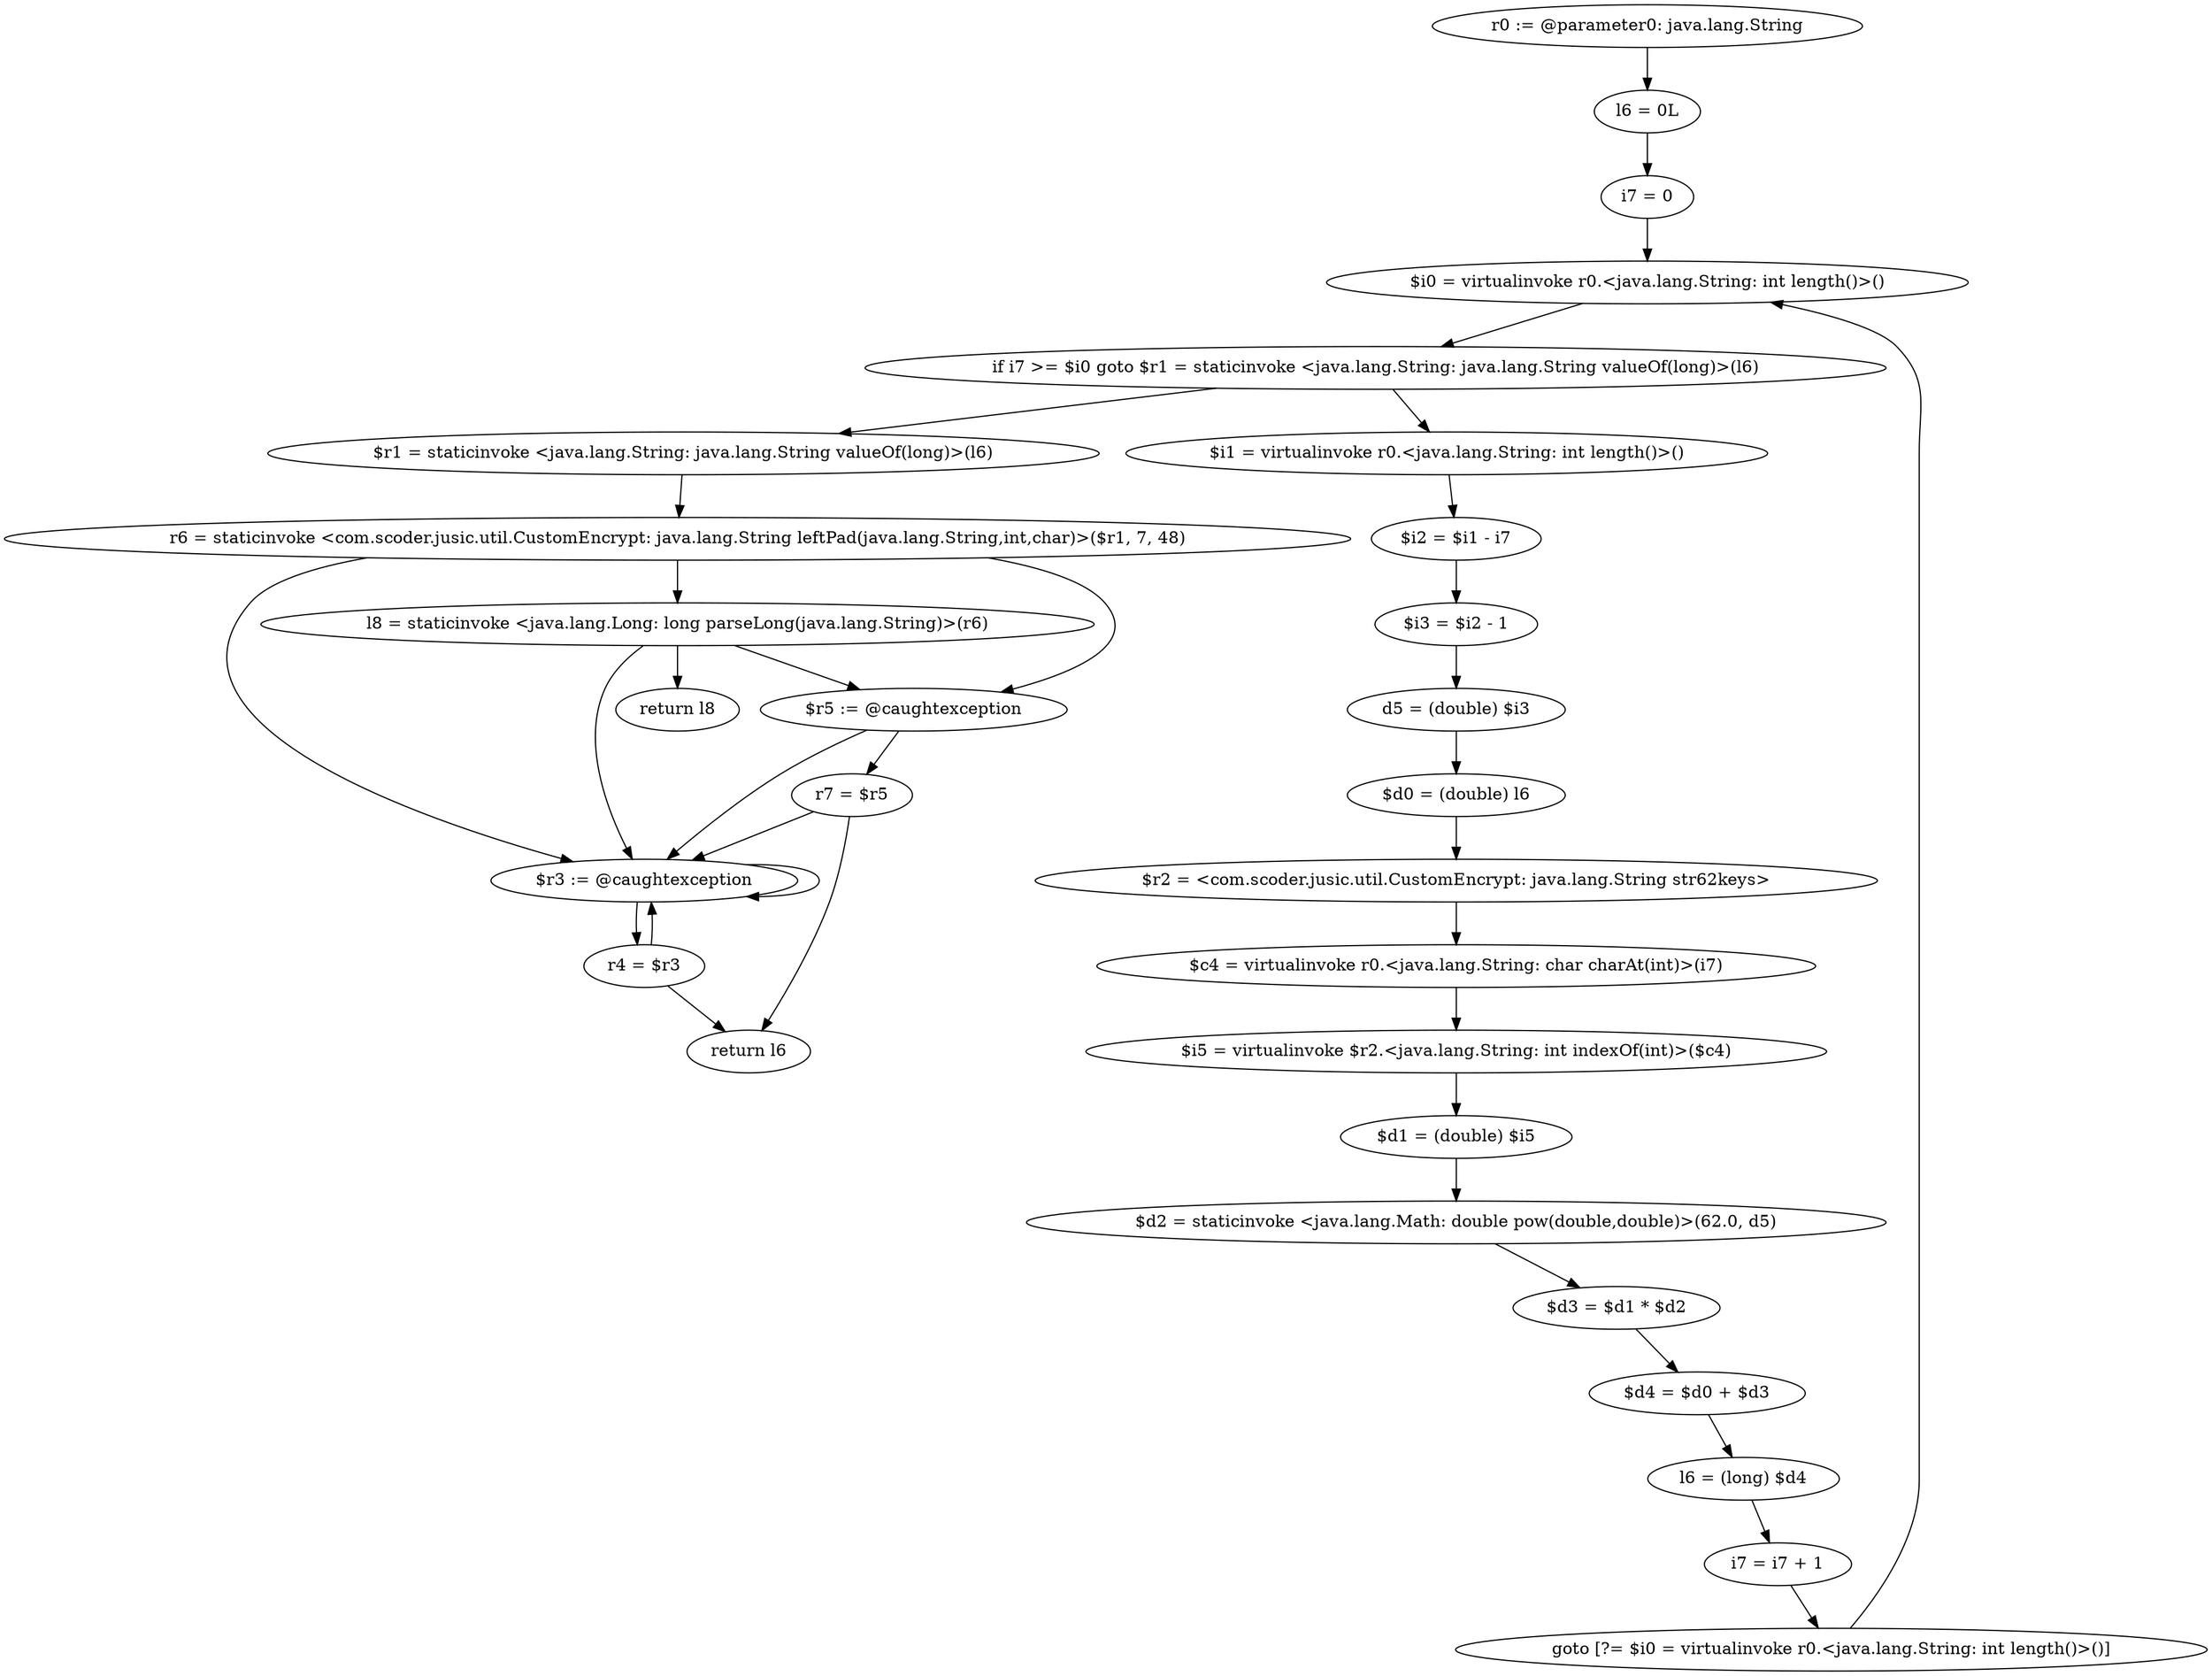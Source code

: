 digraph "unitGraph" {
    "r0 := @parameter0: java.lang.String"
    "l6 = 0L"
    "i7 = 0"
    "$i0 = virtualinvoke r0.<java.lang.String: int length()>()"
    "if i7 >= $i0 goto $r1 = staticinvoke <java.lang.String: java.lang.String valueOf(long)>(l6)"
    "$i1 = virtualinvoke r0.<java.lang.String: int length()>()"
    "$i2 = $i1 - i7"
    "$i3 = $i2 - 1"
    "d5 = (double) $i3"
    "$d0 = (double) l6"
    "$r2 = <com.scoder.jusic.util.CustomEncrypt: java.lang.String str62keys>"
    "$c4 = virtualinvoke r0.<java.lang.String: char charAt(int)>(i7)"
    "$i5 = virtualinvoke $r2.<java.lang.String: int indexOf(int)>($c4)"
    "$d1 = (double) $i5"
    "$d2 = staticinvoke <java.lang.Math: double pow(double,double)>(62.0, d5)"
    "$d3 = $d1 * $d2"
    "$d4 = $d0 + $d3"
    "l6 = (long) $d4"
    "i7 = i7 + 1"
    "goto [?= $i0 = virtualinvoke r0.<java.lang.String: int length()>()]"
    "$r1 = staticinvoke <java.lang.String: java.lang.String valueOf(long)>(l6)"
    "r6 = staticinvoke <com.scoder.jusic.util.CustomEncrypt: java.lang.String leftPad(java.lang.String,int,char)>($r1, 7, 48)"
    "l8 = staticinvoke <java.lang.Long: long parseLong(java.lang.String)>(r6)"
    "return l8"
    "$r5 := @caughtexception"
    "r7 = $r5"
    "return l6"
    "$r3 := @caughtexception"
    "r4 = $r3"
    "r0 := @parameter0: java.lang.String"->"l6 = 0L";
    "l6 = 0L"->"i7 = 0";
    "i7 = 0"->"$i0 = virtualinvoke r0.<java.lang.String: int length()>()";
    "$i0 = virtualinvoke r0.<java.lang.String: int length()>()"->"if i7 >= $i0 goto $r1 = staticinvoke <java.lang.String: java.lang.String valueOf(long)>(l6)";
    "if i7 >= $i0 goto $r1 = staticinvoke <java.lang.String: java.lang.String valueOf(long)>(l6)"->"$i1 = virtualinvoke r0.<java.lang.String: int length()>()";
    "if i7 >= $i0 goto $r1 = staticinvoke <java.lang.String: java.lang.String valueOf(long)>(l6)"->"$r1 = staticinvoke <java.lang.String: java.lang.String valueOf(long)>(l6)";
    "$i1 = virtualinvoke r0.<java.lang.String: int length()>()"->"$i2 = $i1 - i7";
    "$i2 = $i1 - i7"->"$i3 = $i2 - 1";
    "$i3 = $i2 - 1"->"d5 = (double) $i3";
    "d5 = (double) $i3"->"$d0 = (double) l6";
    "$d0 = (double) l6"->"$r2 = <com.scoder.jusic.util.CustomEncrypt: java.lang.String str62keys>";
    "$r2 = <com.scoder.jusic.util.CustomEncrypt: java.lang.String str62keys>"->"$c4 = virtualinvoke r0.<java.lang.String: char charAt(int)>(i7)";
    "$c4 = virtualinvoke r0.<java.lang.String: char charAt(int)>(i7)"->"$i5 = virtualinvoke $r2.<java.lang.String: int indexOf(int)>($c4)";
    "$i5 = virtualinvoke $r2.<java.lang.String: int indexOf(int)>($c4)"->"$d1 = (double) $i5";
    "$d1 = (double) $i5"->"$d2 = staticinvoke <java.lang.Math: double pow(double,double)>(62.0, d5)";
    "$d2 = staticinvoke <java.lang.Math: double pow(double,double)>(62.0, d5)"->"$d3 = $d1 * $d2";
    "$d3 = $d1 * $d2"->"$d4 = $d0 + $d3";
    "$d4 = $d0 + $d3"->"l6 = (long) $d4";
    "l6 = (long) $d4"->"i7 = i7 + 1";
    "i7 = i7 + 1"->"goto [?= $i0 = virtualinvoke r0.<java.lang.String: int length()>()]";
    "goto [?= $i0 = virtualinvoke r0.<java.lang.String: int length()>()]"->"$i0 = virtualinvoke r0.<java.lang.String: int length()>()";
    "$r1 = staticinvoke <java.lang.String: java.lang.String valueOf(long)>(l6)"->"r6 = staticinvoke <com.scoder.jusic.util.CustomEncrypt: java.lang.String leftPad(java.lang.String,int,char)>($r1, 7, 48)";
    "r6 = staticinvoke <com.scoder.jusic.util.CustomEncrypt: java.lang.String leftPad(java.lang.String,int,char)>($r1, 7, 48)"->"$r5 := @caughtexception";
    "r6 = staticinvoke <com.scoder.jusic.util.CustomEncrypt: java.lang.String leftPad(java.lang.String,int,char)>($r1, 7, 48)"->"$r3 := @caughtexception";
    "r6 = staticinvoke <com.scoder.jusic.util.CustomEncrypt: java.lang.String leftPad(java.lang.String,int,char)>($r1, 7, 48)"->"l8 = staticinvoke <java.lang.Long: long parseLong(java.lang.String)>(r6)";
    "l8 = staticinvoke <java.lang.Long: long parseLong(java.lang.String)>(r6)"->"$r5 := @caughtexception";
    "l8 = staticinvoke <java.lang.Long: long parseLong(java.lang.String)>(r6)"->"$r3 := @caughtexception";
    "l8 = staticinvoke <java.lang.Long: long parseLong(java.lang.String)>(r6)"->"return l8";
    "$r5 := @caughtexception"->"r7 = $r5";
    "$r5 := @caughtexception"->"$r3 := @caughtexception";
    "r7 = $r5"->"return l6";
    "r7 = $r5"->"$r3 := @caughtexception";
    "$r3 := @caughtexception"->"r4 = $r3";
    "$r3 := @caughtexception"->"$r3 := @caughtexception";
    "r4 = $r3"->"return l6";
    "r4 = $r3"->"$r3 := @caughtexception";
}

